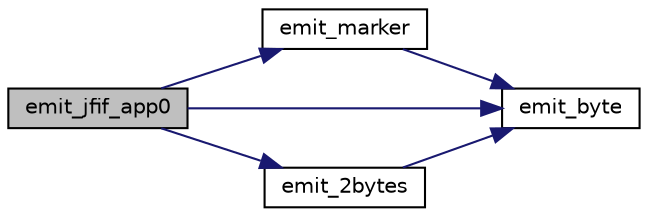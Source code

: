 digraph "emit_jfif_app0"
{
 // LATEX_PDF_SIZE
  bgcolor="transparent";
  edge [fontname="Helvetica",fontsize="10",labelfontname="Helvetica",labelfontsize="10"];
  node [fontname="Helvetica",fontsize="10",shape=record];
  rankdir="LR";
  Node107 [label="emit_jfif_app0",height=0.2,width=0.4,color="black", fillcolor="grey75", style="filled", fontcolor="black",tooltip=" "];
  Node107 -> Node108 [color="midnightblue",fontsize="10",style="solid",fontname="Helvetica"];
  Node108 [label="emit_marker",height=0.2,width=0.4,color="black",URL="$jcmarker_8c.html#ac0f824579de49431507514270155e053",tooltip=" "];
  Node108 -> Node109 [color="midnightblue",fontsize="10",style="solid",fontname="Helvetica"];
  Node109 [label="emit_byte",height=0.2,width=0.4,color="black",URL="$jcmarker_8c.html#a08eca462b2b57f23ee007a57a39dbded",tooltip=" "];
  Node107 -> Node110 [color="midnightblue",fontsize="10",style="solid",fontname="Helvetica"];
  Node110 [label="emit_2bytes",height=0.2,width=0.4,color="black",URL="$jcmarker_8c.html#ab1f72cd7a3d8f4b5679ddc051e44ad17",tooltip=" "];
  Node110 -> Node109 [color="midnightblue",fontsize="10",style="solid",fontname="Helvetica"];
  Node107 -> Node109 [color="midnightblue",fontsize="10",style="solid",fontname="Helvetica"];
}
